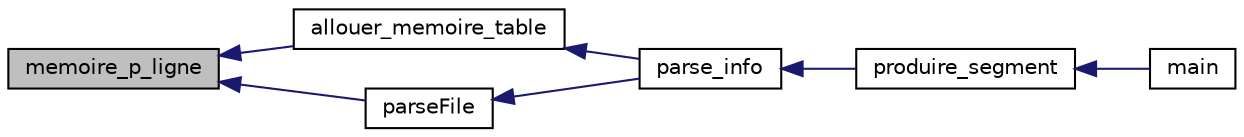 digraph "memoire_p_ligne"
{
 // INTERACTIVE_SVG=YES
  edge [fontname="Helvetica",fontsize="10",labelfontname="Helvetica",labelfontsize="10"];
  node [fontname="Helvetica",fontsize="10",shape=record];
  rankdir="LR";
  Node13 [label="memoire_p_ligne",height=0.2,width=0.4,color="black", fillcolor="grey75", style="filled", fontcolor="black"];
  Node13 -> Node14 [dir="back",color="midnightblue",fontsize="10",style="solid",fontname="Helvetica"];
  Node14 [label="allouer_memoire_table",height=0.2,width=0.4,color="black", fillcolor="white", style="filled",URL="$validator_8cpp.html#a5223203a3dc856b4169ea2293035e57a",tooltip="Alloue la mémoire de la table des données. "];
  Node14 -> Node15 [dir="back",color="midnightblue",fontsize="10",style="solid",fontname="Helvetica"];
  Node15 [label="parse_info",height=0.2,width=0.4,color="black", fillcolor="white", style="filled",URL="$validator_8h.html#a36359f86441c3ac6219a34f63b8c3da6",tooltip="Lance l&#39;ensemble des processus de pré-traitement et de post-traitement des fichiers de paye..."];
  Node15 -> Node16 [dir="back",color="midnightblue",fontsize="10",style="solid",fontname="Helvetica"];
  Node16 [label="produire_segment",height=0.2,width=0.4,color="black", fillcolor="white", style="filled",URL="$lhx_2main_8cpp.html#abb1f1ad236423a832fd1efa1e9deeafa",tooltip="Pour un segment donné (sous-ensemble de bases de paye XML), redécoupe le segment en partie égales ou ..."];
  Node16 -> Node17 [dir="back",color="midnightblue",fontsize="10",style="solid",fontname="Helvetica"];
  Node17 [label="main",height=0.2,width=0.4,color="black", fillcolor="white", style="filled",URL="$lhx_2main_8cpp.html#a3c04138a5bfe5d72780bb7e82a18e627"];
  Node13 -> Node18 [dir="back",color="midnightblue",fontsize="10",style="solid",fontname="Helvetica"];
  Node18 [label="parseFile",height=0.2,width=0.4,color="black", fillcolor="white", style="filled",URL="$validator_8cpp.html#ae1ac2699ac4449a4a9a16b0e37234b35",tooltip="Décode une structure info_t contenant les données de paye à l&#39;état brut \"fichier\" (..."];
  Node18 -> Node15 [dir="back",color="midnightblue",fontsize="10",style="solid",fontname="Helvetica"];
}

